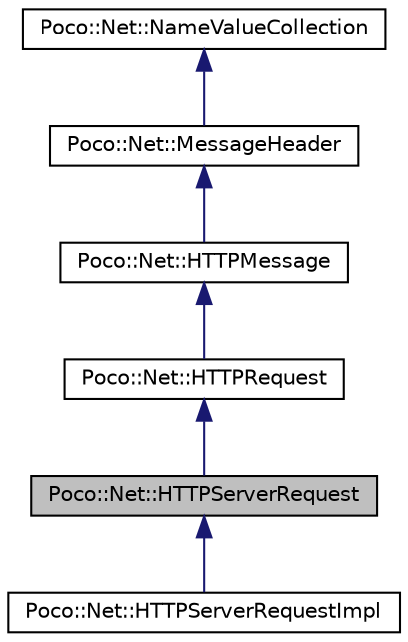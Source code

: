 digraph "Poco::Net::HTTPServerRequest"
{
 // LATEX_PDF_SIZE
  edge [fontname="Helvetica",fontsize="10",labelfontname="Helvetica",labelfontsize="10"];
  node [fontname="Helvetica",fontsize="10",shape=record];
  Node1 [label="Poco::Net::HTTPServerRequest",height=0.2,width=0.4,color="black", fillcolor="grey75", style="filled", fontcolor="black",tooltip=" "];
  Node2 -> Node1 [dir="back",color="midnightblue",fontsize="10",style="solid"];
  Node2 [label="Poco::Net::HTTPRequest",height=0.2,width=0.4,color="black", fillcolor="white", style="filled",URL="$classPoco_1_1Net_1_1HTTPRequest.html",tooltip=" "];
  Node3 -> Node2 [dir="back",color="midnightblue",fontsize="10",style="solid"];
  Node3 [label="Poco::Net::HTTPMessage",height=0.2,width=0.4,color="black", fillcolor="white", style="filled",URL="$classPoco_1_1Net_1_1HTTPMessage.html",tooltip=" "];
  Node4 -> Node3 [dir="back",color="midnightblue",fontsize="10",style="solid"];
  Node4 [label="Poco::Net::MessageHeader",height=0.2,width=0.4,color="black", fillcolor="white", style="filled",URL="$classPoco_1_1Net_1_1MessageHeader.html",tooltip=" "];
  Node5 -> Node4 [dir="back",color="midnightblue",fontsize="10",style="solid"];
  Node5 [label="Poco::Net::NameValueCollection",height=0.2,width=0.4,color="black", fillcolor="white", style="filled",URL="$classPoco_1_1Net_1_1NameValueCollection.html",tooltip=" "];
  Node1 -> Node6 [dir="back",color="midnightblue",fontsize="10",style="solid"];
  Node6 [label="Poco::Net::HTTPServerRequestImpl",height=0.2,width=0.4,color="black", fillcolor="white", style="filled",URL="$classPoco_1_1Net_1_1HTTPServerRequestImpl.html",tooltip=" "];
}
